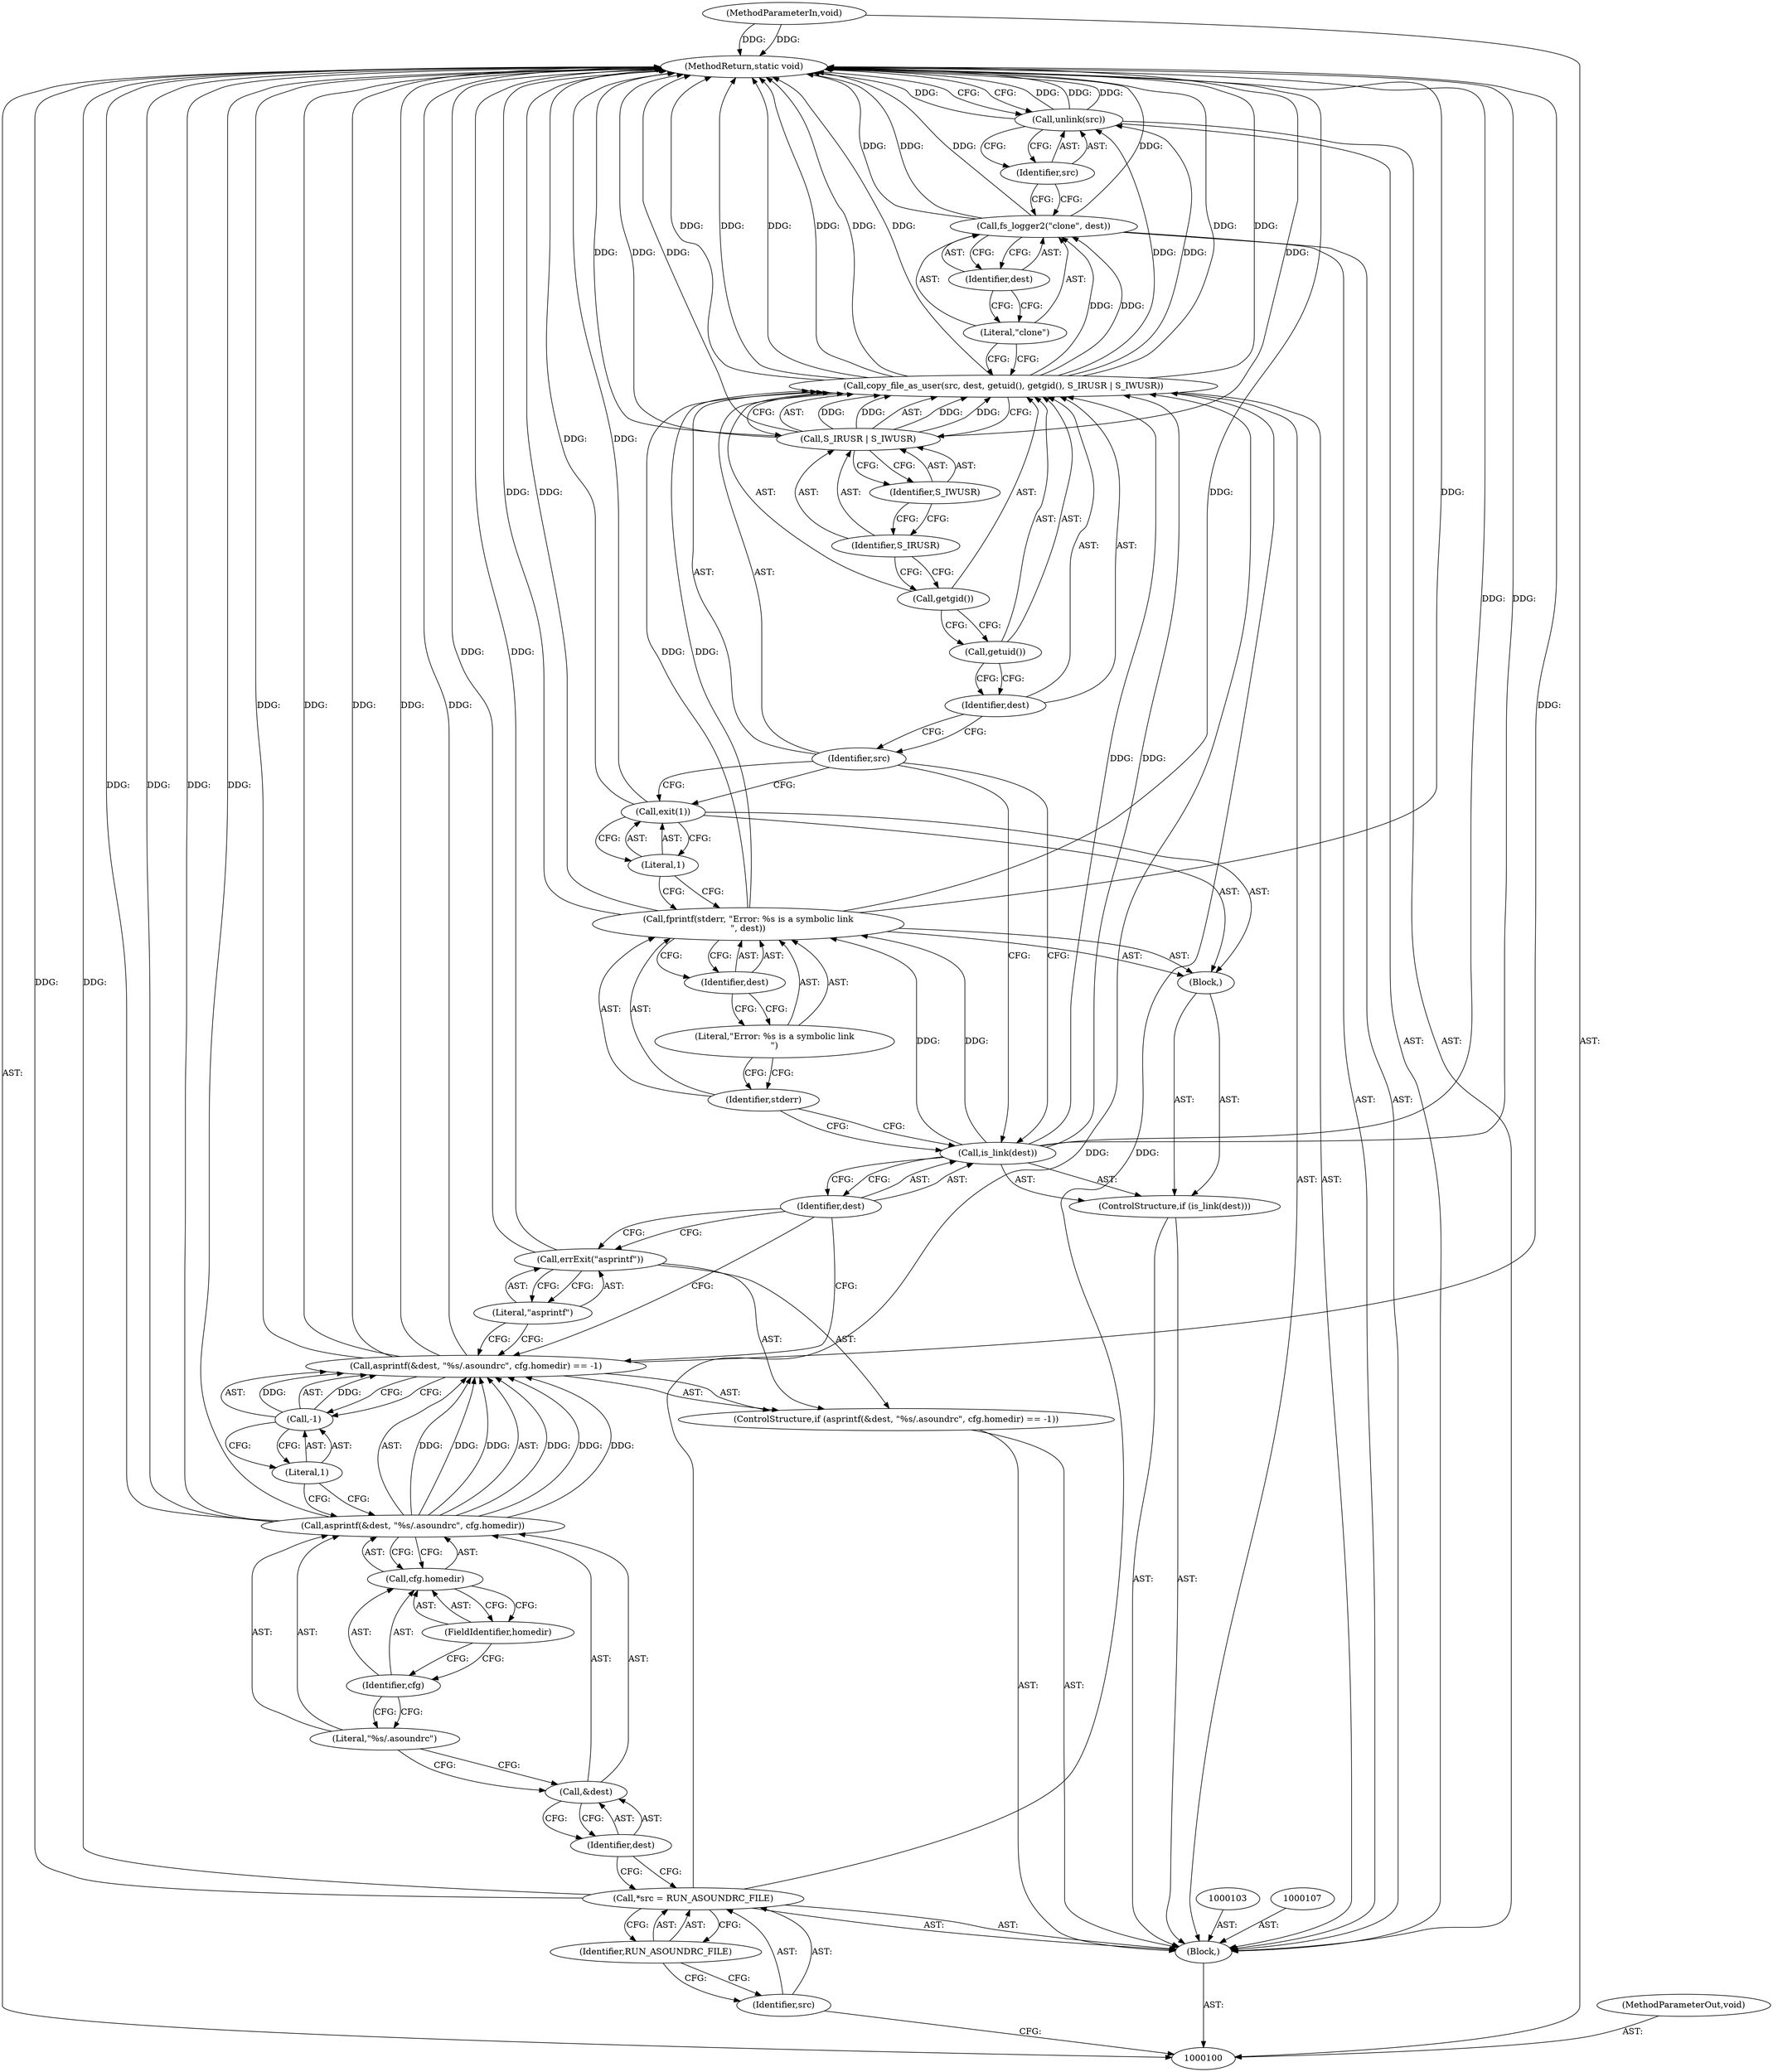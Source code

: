 digraph "0_firejail_b8a4ff9775318ca5e679183884a6a63f3da8f863" {
"1000144" [label="(MethodReturn,static void)"];
"1000101" [label="(MethodParameterIn,void)"];
"1000226" [label="(MethodParameterOut,void)"];
"1000102" [label="(Block,)"];
"1000131" [label="(Call,copy_file_as_user(src, dest, getuid(), getgid(), S_IRUSR | S_IWUSR))"];
"1000132" [label="(Identifier,src)"];
"1000133" [label="(Identifier,dest)"];
"1000134" [label="(Call,getuid())"];
"1000135" [label="(Call,getgid())"];
"1000136" [label="(Call,S_IRUSR | S_IWUSR)"];
"1000137" [label="(Identifier,S_IRUSR)"];
"1000138" [label="(Identifier,S_IWUSR)"];
"1000139" [label="(Call,fs_logger2(\"clone\", dest))"];
"1000140" [label="(Literal,\"clone\")"];
"1000141" [label="(Identifier,dest)"];
"1000142" [label="(Call,unlink(src))"];
"1000143" [label="(Identifier,src)"];
"1000106" [label="(Identifier,RUN_ASOUNDRC_FILE)"];
"1000104" [label="(Call,*src = RUN_ASOUNDRC_FILE)"];
"1000105" [label="(Identifier,src)"];
"1000108" [label="(ControlStructure,if (asprintf(&dest, \"%s/.asoundrc\", cfg.homedir) == -1))"];
"1000111" [label="(Call,&dest)"];
"1000112" [label="(Identifier,dest)"];
"1000113" [label="(Literal,\"%s/.asoundrc\")"];
"1000114" [label="(Call,cfg.homedir)"];
"1000115" [label="(Identifier,cfg)"];
"1000116" [label="(FieldIdentifier,homedir)"];
"1000109" [label="(Call,asprintf(&dest, \"%s/.asoundrc\", cfg.homedir) == -1)"];
"1000110" [label="(Call,asprintf(&dest, \"%s/.asoundrc\", cfg.homedir))"];
"1000117" [label="(Call,-1)"];
"1000118" [label="(Literal,1)"];
"1000120" [label="(Literal,\"asprintf\")"];
"1000119" [label="(Call,errExit(\"asprintf\"))"];
"1000121" [label="(ControlStructure,if (is_link(dest)))"];
"1000123" [label="(Identifier,dest)"];
"1000124" [label="(Block,)"];
"1000122" [label="(Call,is_link(dest))"];
"1000126" [label="(Identifier,stderr)"];
"1000127" [label="(Literal,\"Error: %s is a symbolic link\n\")"];
"1000125" [label="(Call,fprintf(stderr, \"Error: %s is a symbolic link\n\", dest))"];
"1000128" [label="(Identifier,dest)"];
"1000129" [label="(Call,exit(1))"];
"1000130" [label="(Literal,1)"];
"1000144" -> "1000100"  [label="AST: "];
"1000144" -> "1000142"  [label="CFG: "];
"1000109" -> "1000144"  [label="DDG: "];
"1000109" -> "1000144"  [label="DDG: "];
"1000109" -> "1000144"  [label="DDG: "];
"1000125" -> "1000144"  [label="DDG: "];
"1000125" -> "1000144"  [label="DDG: "];
"1000142" -> "1000144"  [label="DDG: "];
"1000142" -> "1000144"  [label="DDG: "];
"1000110" -> "1000144"  [label="DDG: "];
"1000110" -> "1000144"  [label="DDG: "];
"1000136" -> "1000144"  [label="DDG: "];
"1000136" -> "1000144"  [label="DDG: "];
"1000119" -> "1000144"  [label="DDG: "];
"1000131" -> "1000144"  [label="DDG: "];
"1000131" -> "1000144"  [label="DDG: "];
"1000131" -> "1000144"  [label="DDG: "];
"1000131" -> "1000144"  [label="DDG: "];
"1000139" -> "1000144"  [label="DDG: "];
"1000139" -> "1000144"  [label="DDG: "];
"1000129" -> "1000144"  [label="DDG: "];
"1000101" -> "1000144"  [label="DDG: "];
"1000122" -> "1000144"  [label="DDG: "];
"1000104" -> "1000144"  [label="DDG: "];
"1000101" -> "1000100"  [label="AST: "];
"1000101" -> "1000144"  [label="DDG: "];
"1000226" -> "1000100"  [label="AST: "];
"1000102" -> "1000100"  [label="AST: "];
"1000103" -> "1000102"  [label="AST: "];
"1000104" -> "1000102"  [label="AST: "];
"1000107" -> "1000102"  [label="AST: "];
"1000108" -> "1000102"  [label="AST: "];
"1000121" -> "1000102"  [label="AST: "];
"1000131" -> "1000102"  [label="AST: "];
"1000139" -> "1000102"  [label="AST: "];
"1000142" -> "1000102"  [label="AST: "];
"1000131" -> "1000102"  [label="AST: "];
"1000131" -> "1000136"  [label="CFG: "];
"1000132" -> "1000131"  [label="AST: "];
"1000133" -> "1000131"  [label="AST: "];
"1000134" -> "1000131"  [label="AST: "];
"1000135" -> "1000131"  [label="AST: "];
"1000136" -> "1000131"  [label="AST: "];
"1000140" -> "1000131"  [label="CFG: "];
"1000131" -> "1000144"  [label="DDG: "];
"1000131" -> "1000144"  [label="DDG: "];
"1000131" -> "1000144"  [label="DDG: "];
"1000131" -> "1000144"  [label="DDG: "];
"1000104" -> "1000131"  [label="DDG: "];
"1000122" -> "1000131"  [label="DDG: "];
"1000125" -> "1000131"  [label="DDG: "];
"1000136" -> "1000131"  [label="DDG: "];
"1000136" -> "1000131"  [label="DDG: "];
"1000131" -> "1000139"  [label="DDG: "];
"1000131" -> "1000142"  [label="DDG: "];
"1000132" -> "1000131"  [label="AST: "];
"1000132" -> "1000129"  [label="CFG: "];
"1000132" -> "1000122"  [label="CFG: "];
"1000133" -> "1000132"  [label="CFG: "];
"1000133" -> "1000131"  [label="AST: "];
"1000133" -> "1000132"  [label="CFG: "];
"1000134" -> "1000133"  [label="CFG: "];
"1000134" -> "1000131"  [label="AST: "];
"1000134" -> "1000133"  [label="CFG: "];
"1000135" -> "1000134"  [label="CFG: "];
"1000135" -> "1000131"  [label="AST: "];
"1000135" -> "1000134"  [label="CFG: "];
"1000137" -> "1000135"  [label="CFG: "];
"1000136" -> "1000131"  [label="AST: "];
"1000136" -> "1000138"  [label="CFG: "];
"1000137" -> "1000136"  [label="AST: "];
"1000138" -> "1000136"  [label="AST: "];
"1000131" -> "1000136"  [label="CFG: "];
"1000136" -> "1000144"  [label="DDG: "];
"1000136" -> "1000144"  [label="DDG: "];
"1000136" -> "1000131"  [label="DDG: "];
"1000136" -> "1000131"  [label="DDG: "];
"1000137" -> "1000136"  [label="AST: "];
"1000137" -> "1000135"  [label="CFG: "];
"1000138" -> "1000137"  [label="CFG: "];
"1000138" -> "1000136"  [label="AST: "];
"1000138" -> "1000137"  [label="CFG: "];
"1000136" -> "1000138"  [label="CFG: "];
"1000139" -> "1000102"  [label="AST: "];
"1000139" -> "1000141"  [label="CFG: "];
"1000140" -> "1000139"  [label="AST: "];
"1000141" -> "1000139"  [label="AST: "];
"1000143" -> "1000139"  [label="CFG: "];
"1000139" -> "1000144"  [label="DDG: "];
"1000139" -> "1000144"  [label="DDG: "];
"1000131" -> "1000139"  [label="DDG: "];
"1000140" -> "1000139"  [label="AST: "];
"1000140" -> "1000131"  [label="CFG: "];
"1000141" -> "1000140"  [label="CFG: "];
"1000141" -> "1000139"  [label="AST: "];
"1000141" -> "1000140"  [label="CFG: "];
"1000139" -> "1000141"  [label="CFG: "];
"1000142" -> "1000102"  [label="AST: "];
"1000142" -> "1000143"  [label="CFG: "];
"1000143" -> "1000142"  [label="AST: "];
"1000144" -> "1000142"  [label="CFG: "];
"1000142" -> "1000144"  [label="DDG: "];
"1000142" -> "1000144"  [label="DDG: "];
"1000131" -> "1000142"  [label="DDG: "];
"1000143" -> "1000142"  [label="AST: "];
"1000143" -> "1000139"  [label="CFG: "];
"1000142" -> "1000143"  [label="CFG: "];
"1000106" -> "1000104"  [label="AST: "];
"1000106" -> "1000105"  [label="CFG: "];
"1000104" -> "1000106"  [label="CFG: "];
"1000104" -> "1000102"  [label="AST: "];
"1000104" -> "1000106"  [label="CFG: "];
"1000105" -> "1000104"  [label="AST: "];
"1000106" -> "1000104"  [label="AST: "];
"1000112" -> "1000104"  [label="CFG: "];
"1000104" -> "1000144"  [label="DDG: "];
"1000104" -> "1000131"  [label="DDG: "];
"1000105" -> "1000104"  [label="AST: "];
"1000105" -> "1000100"  [label="CFG: "];
"1000106" -> "1000105"  [label="CFG: "];
"1000108" -> "1000102"  [label="AST: "];
"1000109" -> "1000108"  [label="AST: "];
"1000119" -> "1000108"  [label="AST: "];
"1000111" -> "1000110"  [label="AST: "];
"1000111" -> "1000112"  [label="CFG: "];
"1000112" -> "1000111"  [label="AST: "];
"1000113" -> "1000111"  [label="CFG: "];
"1000112" -> "1000111"  [label="AST: "];
"1000112" -> "1000104"  [label="CFG: "];
"1000111" -> "1000112"  [label="CFG: "];
"1000113" -> "1000110"  [label="AST: "];
"1000113" -> "1000111"  [label="CFG: "];
"1000115" -> "1000113"  [label="CFG: "];
"1000114" -> "1000110"  [label="AST: "];
"1000114" -> "1000116"  [label="CFG: "];
"1000115" -> "1000114"  [label="AST: "];
"1000116" -> "1000114"  [label="AST: "];
"1000110" -> "1000114"  [label="CFG: "];
"1000115" -> "1000114"  [label="AST: "];
"1000115" -> "1000113"  [label="CFG: "];
"1000116" -> "1000115"  [label="CFG: "];
"1000116" -> "1000114"  [label="AST: "];
"1000116" -> "1000115"  [label="CFG: "];
"1000114" -> "1000116"  [label="CFG: "];
"1000109" -> "1000108"  [label="AST: "];
"1000109" -> "1000117"  [label="CFG: "];
"1000110" -> "1000109"  [label="AST: "];
"1000117" -> "1000109"  [label="AST: "];
"1000120" -> "1000109"  [label="CFG: "];
"1000123" -> "1000109"  [label="CFG: "];
"1000109" -> "1000144"  [label="DDG: "];
"1000109" -> "1000144"  [label="DDG: "];
"1000109" -> "1000144"  [label="DDG: "];
"1000110" -> "1000109"  [label="DDG: "];
"1000110" -> "1000109"  [label="DDG: "];
"1000110" -> "1000109"  [label="DDG: "];
"1000117" -> "1000109"  [label="DDG: "];
"1000110" -> "1000109"  [label="AST: "];
"1000110" -> "1000114"  [label="CFG: "];
"1000111" -> "1000110"  [label="AST: "];
"1000113" -> "1000110"  [label="AST: "];
"1000114" -> "1000110"  [label="AST: "];
"1000118" -> "1000110"  [label="CFG: "];
"1000110" -> "1000144"  [label="DDG: "];
"1000110" -> "1000144"  [label="DDG: "];
"1000110" -> "1000109"  [label="DDG: "];
"1000110" -> "1000109"  [label="DDG: "];
"1000110" -> "1000109"  [label="DDG: "];
"1000117" -> "1000109"  [label="AST: "];
"1000117" -> "1000118"  [label="CFG: "];
"1000118" -> "1000117"  [label="AST: "];
"1000109" -> "1000117"  [label="CFG: "];
"1000117" -> "1000109"  [label="DDG: "];
"1000118" -> "1000117"  [label="AST: "];
"1000118" -> "1000110"  [label="CFG: "];
"1000117" -> "1000118"  [label="CFG: "];
"1000120" -> "1000119"  [label="AST: "];
"1000120" -> "1000109"  [label="CFG: "];
"1000119" -> "1000120"  [label="CFG: "];
"1000119" -> "1000108"  [label="AST: "];
"1000119" -> "1000120"  [label="CFG: "];
"1000120" -> "1000119"  [label="AST: "];
"1000123" -> "1000119"  [label="CFG: "];
"1000119" -> "1000144"  [label="DDG: "];
"1000121" -> "1000102"  [label="AST: "];
"1000122" -> "1000121"  [label="AST: "];
"1000124" -> "1000121"  [label="AST: "];
"1000123" -> "1000122"  [label="AST: "];
"1000123" -> "1000119"  [label="CFG: "];
"1000123" -> "1000109"  [label="CFG: "];
"1000122" -> "1000123"  [label="CFG: "];
"1000124" -> "1000121"  [label="AST: "];
"1000125" -> "1000124"  [label="AST: "];
"1000129" -> "1000124"  [label="AST: "];
"1000122" -> "1000121"  [label="AST: "];
"1000122" -> "1000123"  [label="CFG: "];
"1000123" -> "1000122"  [label="AST: "];
"1000126" -> "1000122"  [label="CFG: "];
"1000132" -> "1000122"  [label="CFG: "];
"1000122" -> "1000144"  [label="DDG: "];
"1000122" -> "1000125"  [label="DDG: "];
"1000122" -> "1000131"  [label="DDG: "];
"1000126" -> "1000125"  [label="AST: "];
"1000126" -> "1000122"  [label="CFG: "];
"1000127" -> "1000126"  [label="CFG: "];
"1000127" -> "1000125"  [label="AST: "];
"1000127" -> "1000126"  [label="CFG: "];
"1000128" -> "1000127"  [label="CFG: "];
"1000125" -> "1000124"  [label="AST: "];
"1000125" -> "1000128"  [label="CFG: "];
"1000126" -> "1000125"  [label="AST: "];
"1000127" -> "1000125"  [label="AST: "];
"1000128" -> "1000125"  [label="AST: "];
"1000130" -> "1000125"  [label="CFG: "];
"1000125" -> "1000144"  [label="DDG: "];
"1000125" -> "1000144"  [label="DDG: "];
"1000122" -> "1000125"  [label="DDG: "];
"1000125" -> "1000131"  [label="DDG: "];
"1000128" -> "1000125"  [label="AST: "];
"1000128" -> "1000127"  [label="CFG: "];
"1000125" -> "1000128"  [label="CFG: "];
"1000129" -> "1000124"  [label="AST: "];
"1000129" -> "1000130"  [label="CFG: "];
"1000130" -> "1000129"  [label="AST: "];
"1000132" -> "1000129"  [label="CFG: "];
"1000129" -> "1000144"  [label="DDG: "];
"1000130" -> "1000129"  [label="AST: "];
"1000130" -> "1000125"  [label="CFG: "];
"1000129" -> "1000130"  [label="CFG: "];
}

